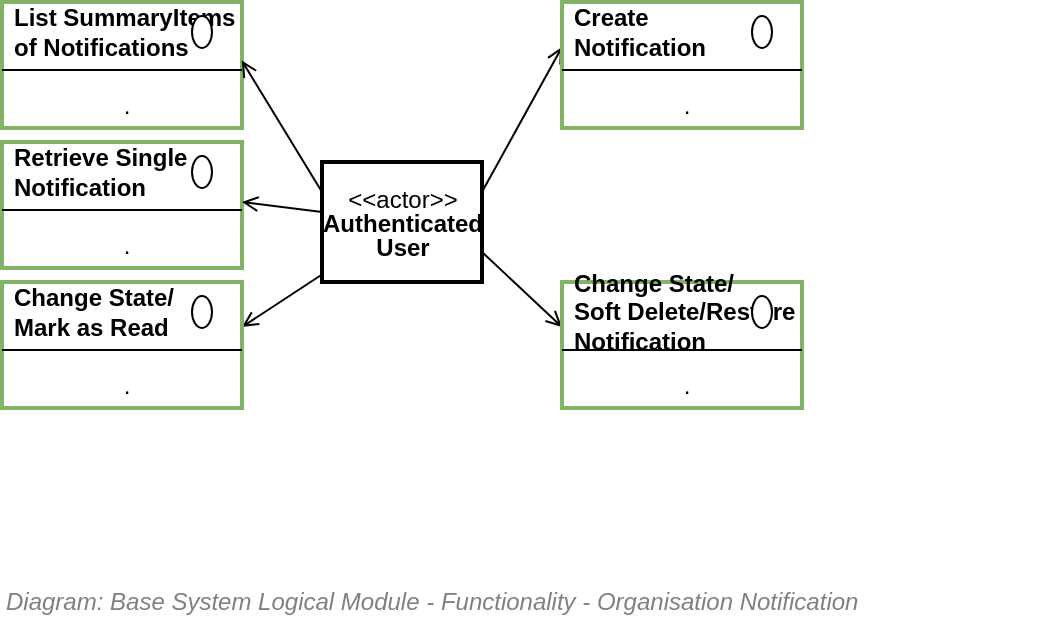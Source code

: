 <mxfile compressed="false" version="17.5.0" type="google">
  <diagram id="2RXM7sX38PiaDnUr8v_C" name="Notification Management">
    <mxGraphModel grid="1" page="1" gridSize="10" guides="1" tooltips="1" connect="1" arrows="1" fold="1" pageScale="1" pageWidth="827" pageHeight="1169" math="0" shadow="0">
      <root>
        <mxCell id="NxLrh54Sxkp_m2qRzysd-0" />
        <mxCell id="NxLrh54Sxkp_m2qRzysd-1" parent="NxLrh54Sxkp_m2qRzysd-0" />
        <mxCell id="Fi4_HFDYUnXGCg3XtQyT-13" value="&lt;font style=&quot;font-size: 12px&quot;&gt;&lt;span style=&quot;font-size: 12px&quot;&gt;Diagram: Base System Logical Module -&amp;nbsp;&lt;/span&gt;&lt;span style=&quot;font-size: 12px&quot;&gt;Functionality -&amp;nbsp;&lt;/span&gt;Organisation Notification&lt;/font&gt;" style="text;strokeColor=none;fillColor=none;html=1;fontSize=12;fontStyle=2;verticalAlign=middle;align=left;shadow=0;glass=0;comic=0;opacity=30;fontColor=#808080;" parent="NxLrh54Sxkp_m2qRzysd-1" vertex="1">
          <mxGeometry x="120" y="480" width="520" height="40" as="geometry" />
        </mxCell>
        <mxCell id="U1BWp0Xp3KbdW19bl_f6-0" value="" style="fontStyle=1;align=center;verticalAlign=top;childLayout=stackLayout;horizontal=1;horizontalStack=0;resizeParent=1;resizeParentMax=0;resizeLast=0;marginBottom=0;strokeColor=#82b366;strokeWidth=2;fillColor=none;" parent="NxLrh54Sxkp_m2qRzysd-1" vertex="1">
          <mxGeometry x="120" y="200" width="120" height="63" as="geometry" />
        </mxCell>
        <mxCell id="U1BWp0Xp3KbdW19bl_f6-1" value="List SummaryItems&lt;br&gt;of Notifications" style="html=1;align=left;spacingLeft=4;verticalAlign=middle;strokeColor=none;fillColor=none;fontStyle=1" parent="U1BWp0Xp3KbdW19bl_f6-0" vertex="1">
          <mxGeometry width="120" height="30" as="geometry" />
        </mxCell>
        <mxCell id="U1BWp0Xp3KbdW19bl_f6-2" value="" style="shape=ellipse;" parent="U1BWp0Xp3KbdW19bl_f6-1" vertex="1">
          <mxGeometry x="1" width="10" height="16" relative="1" as="geometry">
            <mxPoint x="-25" y="7" as="offset" />
          </mxGeometry>
        </mxCell>
        <mxCell id="U1BWp0Xp3KbdW19bl_f6-3" value="" style="line;strokeWidth=1;fillColor=none;align=left;verticalAlign=middle;spacingTop=-1;spacingLeft=3;spacingRight=3;rotatable=0;labelPosition=right;points=[];portConstraint=eastwest;" parent="U1BWp0Xp3KbdW19bl_f6-0" vertex="1">
          <mxGeometry y="30" width="120" height="8" as="geometry" />
        </mxCell>
        <mxCell id="U1BWp0Xp3KbdW19bl_f6-4" value="." style="html=1;align=center;spacingLeft=4;verticalAlign=top;strokeColor=none;fillColor=none;" parent="U1BWp0Xp3KbdW19bl_f6-0" vertex="1">
          <mxGeometry y="38" width="120" height="25" as="geometry" />
        </mxCell>
        <mxCell id="U1BWp0Xp3KbdW19bl_f6-8" value="" style="fontStyle=1;align=center;verticalAlign=top;childLayout=stackLayout;horizontal=1;horizontalStack=0;resizeParent=1;resizeParentMax=0;resizeLast=0;marginBottom=0;strokeColor=#82b366;strokeWidth=2;fillColor=none;" parent="NxLrh54Sxkp_m2qRzysd-1" vertex="1">
          <mxGeometry x="120" y="270" width="120" height="63" as="geometry" />
        </mxCell>
        <mxCell id="U1BWp0Xp3KbdW19bl_f6-9" value="Retrieve Single&lt;br&gt;Notification" style="html=1;align=left;spacingLeft=4;verticalAlign=middle;strokeColor=none;fillColor=none;fontStyle=1" parent="U1BWp0Xp3KbdW19bl_f6-8" vertex="1">
          <mxGeometry width="120" height="30" as="geometry" />
        </mxCell>
        <mxCell id="U1BWp0Xp3KbdW19bl_f6-10" value="" style="shape=ellipse;" parent="U1BWp0Xp3KbdW19bl_f6-9" vertex="1">
          <mxGeometry x="1" width="10" height="16" relative="1" as="geometry">
            <mxPoint x="-25" y="7" as="offset" />
          </mxGeometry>
        </mxCell>
        <mxCell id="U1BWp0Xp3KbdW19bl_f6-11" value="" style="line;strokeWidth=1;fillColor=none;align=left;verticalAlign=middle;spacingTop=-1;spacingLeft=3;spacingRight=3;rotatable=0;labelPosition=right;points=[];portConstraint=eastwest;" parent="U1BWp0Xp3KbdW19bl_f6-8" vertex="1">
          <mxGeometry y="30" width="120" height="8" as="geometry" />
        </mxCell>
        <mxCell id="U1BWp0Xp3KbdW19bl_f6-12" value="." style="html=1;align=center;spacingLeft=4;verticalAlign=top;strokeColor=none;fillColor=none;" parent="U1BWp0Xp3KbdW19bl_f6-8" vertex="1">
          <mxGeometry y="38" width="120" height="25" as="geometry" />
        </mxCell>
        <mxCell id="U1BWp0Xp3KbdW19bl_f6-13" style="edgeStyle=none;rounded=0;orthogonalLoop=1;jettySize=auto;html=1;entryX=0.999;entryY=-0.349;entryDx=0;entryDy=0;endArrow=open;endFill=0;entryPerimeter=0;exitX=0;exitY=0.25;exitDx=0;exitDy=0;" parent="NxLrh54Sxkp_m2qRzysd-1" source="U1BWp0Xp3KbdW19bl_f6-14" target="U1BWp0Xp3KbdW19bl_f6-4" edge="1">
          <mxGeometry relative="1" as="geometry" />
        </mxCell>
        <mxCell id="U1BWp0Xp3KbdW19bl_f6-40" style="edgeStyle=none;rounded=0;orthogonalLoop=1;jettySize=auto;html=1;entryX=1;entryY=1;entryDx=0;entryDy=0;endArrow=open;endFill=0;" parent="NxLrh54Sxkp_m2qRzysd-1" source="U1BWp0Xp3KbdW19bl_f6-14" target="U1BWp0Xp3KbdW19bl_f6-9" edge="1">
          <mxGeometry relative="1" as="geometry" />
        </mxCell>
        <mxCell id="U1BWp0Xp3KbdW19bl_f6-41" style="edgeStyle=none;rounded=0;orthogonalLoop=1;jettySize=auto;html=1;entryX=1;entryY=0.75;entryDx=0;entryDy=0;endArrow=open;endFill=0;" parent="NxLrh54Sxkp_m2qRzysd-1" source="U1BWp0Xp3KbdW19bl_f6-14" target="U1BWp0Xp3KbdW19bl_f6-16" edge="1">
          <mxGeometry relative="1" as="geometry" />
        </mxCell>
        <mxCell id="U1BWp0Xp3KbdW19bl_f6-42" style="edgeStyle=none;rounded=0;orthogonalLoop=1;jettySize=auto;html=1;entryX=0;entryY=0.75;entryDx=0;entryDy=0;endArrow=open;endFill=0;exitX=1;exitY=0.25;exitDx=0;exitDy=0;" parent="NxLrh54Sxkp_m2qRzysd-1" source="U1BWp0Xp3KbdW19bl_f6-14" target="U1BWp0Xp3KbdW19bl_f6-21" edge="1">
          <mxGeometry relative="1" as="geometry" />
        </mxCell>
        <mxCell id="U1BWp0Xp3KbdW19bl_f6-43" style="edgeStyle=none;rounded=0;orthogonalLoop=1;jettySize=auto;html=1;entryX=0;entryY=0.75;entryDx=0;entryDy=0;endArrow=open;endFill=0;exitX=1;exitY=0.75;exitDx=0;exitDy=0;" parent="NxLrh54Sxkp_m2qRzysd-1" source="U1BWp0Xp3KbdW19bl_f6-14" target="U1BWp0Xp3KbdW19bl_f6-31" edge="1">
          <mxGeometry relative="1" as="geometry" />
        </mxCell>
        <mxCell id="U1BWp0Xp3KbdW19bl_f6-14" value="&lt;p style=&quot;line-height: 100%&quot;&gt;&amp;lt;&amp;lt;actor&amp;gt;&amp;gt;&lt;br&gt;&lt;b&gt;Authenticated&lt;br&gt;User&lt;/b&gt;&lt;br&gt;&lt;/p&gt;" style="text;html=1;align=center;verticalAlign=middle;dashed=0;strokeColor=#000000;strokeWidth=2;" parent="NxLrh54Sxkp_m2qRzysd-1" vertex="1">
          <mxGeometry x="280" y="280" width="80" height="60" as="geometry" />
        </mxCell>
        <mxCell id="U1BWp0Xp3KbdW19bl_f6-15" value="" style="fontStyle=1;align=center;verticalAlign=top;childLayout=stackLayout;horizontal=1;horizontalStack=0;resizeParent=1;resizeParentMax=0;resizeLast=0;marginBottom=0;strokeColor=#82b366;strokeWidth=2;fillColor=none;" parent="NxLrh54Sxkp_m2qRzysd-1" vertex="1">
          <mxGeometry x="120" y="340" width="120" height="63" as="geometry" />
        </mxCell>
        <mxCell id="U1BWp0Xp3KbdW19bl_f6-16" value="Change State/ &lt;br&gt;Mark as Read" style="html=1;align=left;spacingLeft=4;verticalAlign=middle;strokeColor=none;fillColor=none;fontStyle=1" parent="U1BWp0Xp3KbdW19bl_f6-15" vertex="1">
          <mxGeometry width="120" height="30" as="geometry" />
        </mxCell>
        <mxCell id="U1BWp0Xp3KbdW19bl_f6-17" value="" style="shape=ellipse;" parent="U1BWp0Xp3KbdW19bl_f6-16" vertex="1">
          <mxGeometry x="1" width="10" height="16" relative="1" as="geometry">
            <mxPoint x="-25" y="7" as="offset" />
          </mxGeometry>
        </mxCell>
        <mxCell id="U1BWp0Xp3KbdW19bl_f6-18" value="" style="line;strokeWidth=1;fillColor=none;align=left;verticalAlign=middle;spacingTop=-1;spacingLeft=3;spacingRight=3;rotatable=0;labelPosition=right;points=[];portConstraint=eastwest;" parent="U1BWp0Xp3KbdW19bl_f6-15" vertex="1">
          <mxGeometry y="30" width="120" height="8" as="geometry" />
        </mxCell>
        <mxCell id="U1BWp0Xp3KbdW19bl_f6-19" value="." style="html=1;align=center;spacingLeft=4;verticalAlign=top;strokeColor=none;fillColor=none;" parent="U1BWp0Xp3KbdW19bl_f6-15" vertex="1">
          <mxGeometry y="38" width="120" height="25" as="geometry" />
        </mxCell>
        <mxCell id="U1BWp0Xp3KbdW19bl_f6-20" value="" style="fontStyle=1;align=center;verticalAlign=top;childLayout=stackLayout;horizontal=1;horizontalStack=0;resizeParent=1;resizeParentMax=0;resizeLast=0;marginBottom=0;strokeColor=#82b366;strokeWidth=2;fillColor=none;" parent="NxLrh54Sxkp_m2qRzysd-1" vertex="1">
          <mxGeometry x="400" y="200" width="120" height="63" as="geometry" />
        </mxCell>
        <mxCell id="U1BWp0Xp3KbdW19bl_f6-21" value="Create &lt;br&gt;Notification" style="html=1;align=left;spacingLeft=4;verticalAlign=middle;strokeColor=none;fillColor=none;fontStyle=1" parent="U1BWp0Xp3KbdW19bl_f6-20" vertex="1">
          <mxGeometry width="120" height="30" as="geometry" />
        </mxCell>
        <mxCell id="U1BWp0Xp3KbdW19bl_f6-22" value="" style="shape=ellipse;" parent="U1BWp0Xp3KbdW19bl_f6-21" vertex="1">
          <mxGeometry x="1" width="10" height="16" relative="1" as="geometry">
            <mxPoint x="-25" y="7" as="offset" />
          </mxGeometry>
        </mxCell>
        <mxCell id="U1BWp0Xp3KbdW19bl_f6-23" value="" style="line;strokeWidth=1;fillColor=none;align=left;verticalAlign=middle;spacingTop=-1;spacingLeft=3;spacingRight=3;rotatable=0;labelPosition=right;points=[];portConstraint=eastwest;" parent="U1BWp0Xp3KbdW19bl_f6-20" vertex="1">
          <mxGeometry y="30" width="120" height="8" as="geometry" />
        </mxCell>
        <mxCell id="U1BWp0Xp3KbdW19bl_f6-24" value="." style="html=1;align=center;spacingLeft=4;verticalAlign=top;strokeColor=none;fillColor=none;" parent="U1BWp0Xp3KbdW19bl_f6-20" vertex="1">
          <mxGeometry y="38" width="120" height="25" as="geometry" />
        </mxCell>
        <mxCell id="U1BWp0Xp3KbdW19bl_f6-30" value="" style="fontStyle=1;align=center;verticalAlign=top;childLayout=stackLayout;horizontal=1;horizontalStack=0;resizeParent=1;resizeParentMax=0;resizeLast=0;marginBottom=0;strokeColor=#82b366;strokeWidth=2;fillColor=none;" parent="NxLrh54Sxkp_m2qRzysd-1" vertex="1">
          <mxGeometry x="400" y="340" width="120" height="63" as="geometry" />
        </mxCell>
        <mxCell id="U1BWp0Xp3KbdW19bl_f6-31" value="Change State/&lt;br&gt;Soft Delete/Restore&lt;br&gt;Notification" style="html=1;align=left;spacingLeft=4;verticalAlign=middle;strokeColor=none;fillColor=none;fontStyle=1" parent="U1BWp0Xp3KbdW19bl_f6-30" vertex="1">
          <mxGeometry width="120" height="30" as="geometry" />
        </mxCell>
        <mxCell id="U1BWp0Xp3KbdW19bl_f6-32" value="" style="shape=ellipse;" parent="U1BWp0Xp3KbdW19bl_f6-31" vertex="1">
          <mxGeometry x="1" width="10" height="16" relative="1" as="geometry">
            <mxPoint x="-25" y="7" as="offset" />
          </mxGeometry>
        </mxCell>
        <mxCell id="U1BWp0Xp3KbdW19bl_f6-33" value="" style="line;strokeWidth=1;fillColor=none;align=left;verticalAlign=middle;spacingTop=-1;spacingLeft=3;spacingRight=3;rotatable=0;labelPosition=right;points=[];portConstraint=eastwest;" parent="U1BWp0Xp3KbdW19bl_f6-30" vertex="1">
          <mxGeometry y="30" width="120" height="8" as="geometry" />
        </mxCell>
        <mxCell id="U1BWp0Xp3KbdW19bl_f6-34" value="." style="html=1;align=center;spacingLeft=4;verticalAlign=top;strokeColor=none;fillColor=none;" parent="U1BWp0Xp3KbdW19bl_f6-30" vertex="1">
          <mxGeometry y="38" width="120" height="25" as="geometry" />
        </mxCell>
      </root>
    </mxGraphModel>
  </diagram>
</mxfile>
